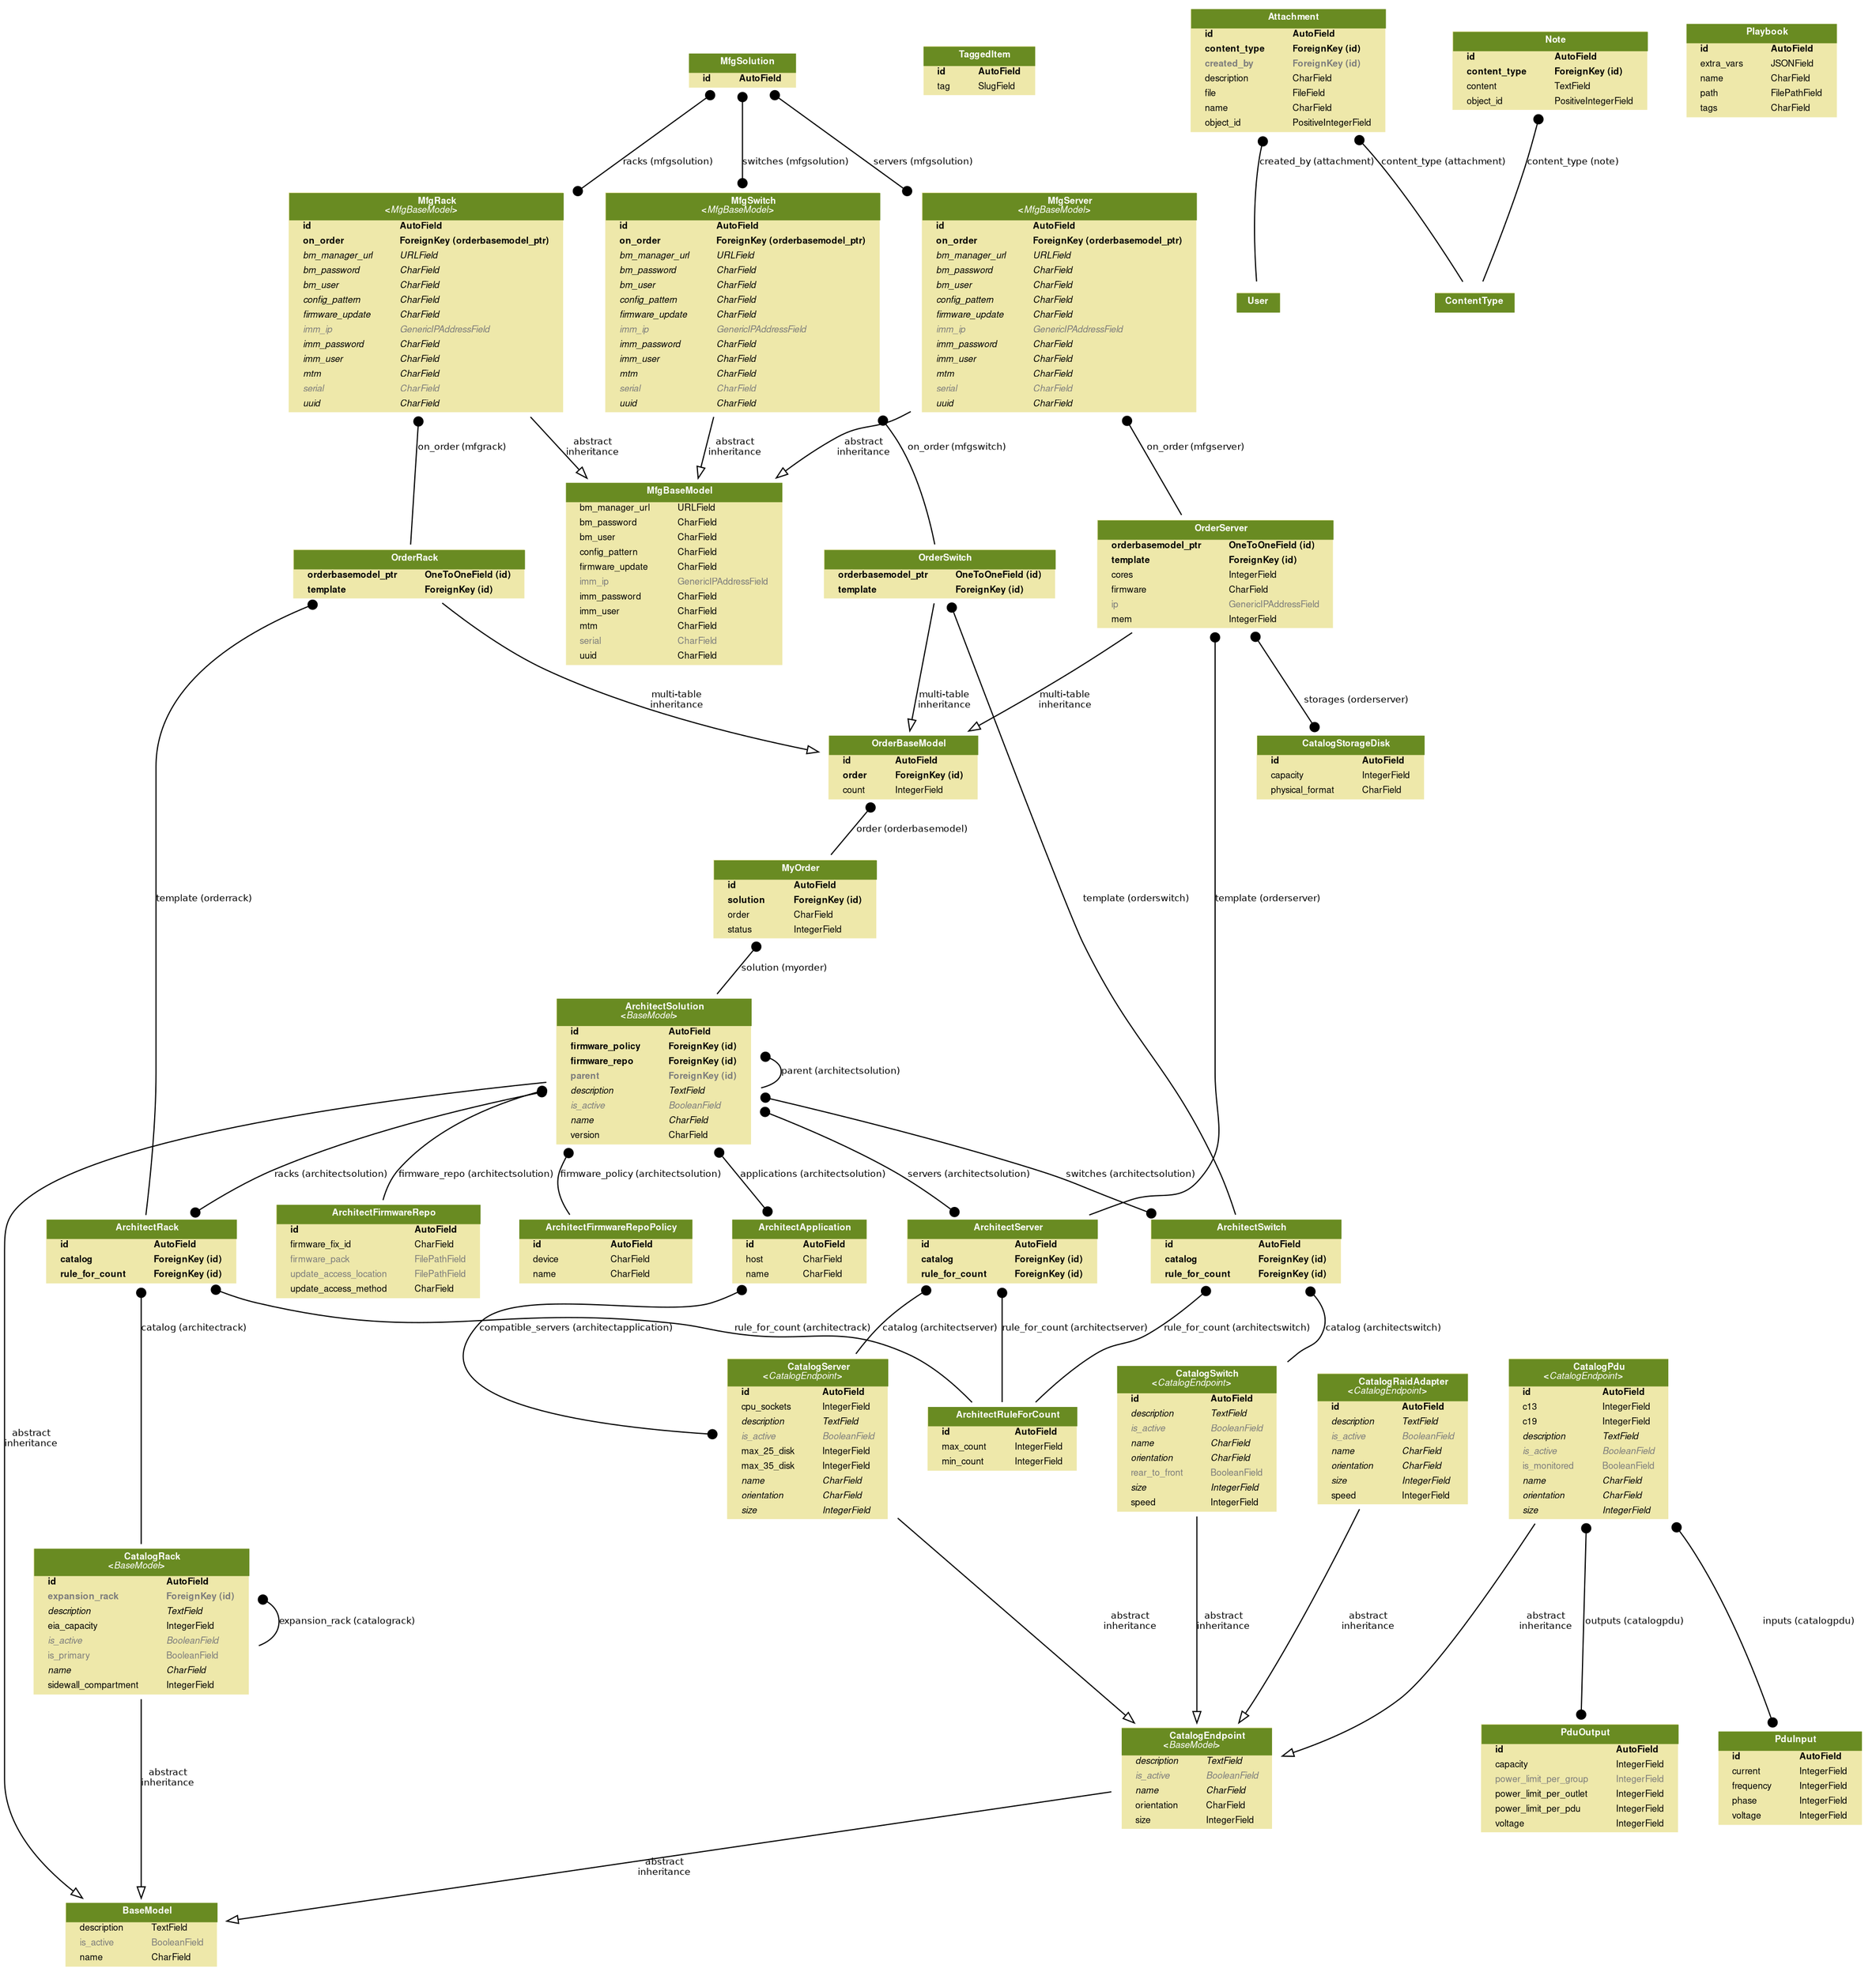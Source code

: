 digraph model_graph {
	graph [bb="0,0,1635.5,1727",
		fontname=Helvetica,
		fontsize=8,
		splines=true
	];
	node [fontname=Helvetica,
		fontsize=8,
		label="\N",
		shape=plaintext
	];
	edge [fontname=Helvetica,
		fontsize=8
	];
	lxca_models_BaseModel	 [height=0.88889,
		label=<
    <TABLE BGCOLOR="palegoldenrod" BORDER="0" CELLBORDER="0" CELLSPACING="0">
    <TR><TD COLSPAN="2" CELLPADDING="4" ALIGN="CENTER" BGCOLOR="olivedrab4">
    <FONT FACE="Helvetica Bold" COLOR="white">
    BaseModel
    </FONT></TD></TR>
  
    <TR><TD ALIGN="LEFT" BORDER="0">
    <FONT FACE="Helvetica ">description</FONT>
    </TD><TD ALIGN="LEFT">
    <FONT FACE="Helvetica ">TextField</FONT>
    </TD></TR>
  
    <TR><TD ALIGN="LEFT" BORDER="0">
    <FONT COLOR="#7B7B7B" FACE="Helvetica ">is_active</FONT>
    </TD><TD ALIGN="LEFT">
    <FONT COLOR="#7B7B7B" FACE="Helvetica ">BooleanField</FONT>
    </TD></TR>
  
    <TR><TD ALIGN="LEFT" BORDER="0">
    <FONT FACE="Helvetica ">name</FONT>
    </TD><TD ALIGN="LEFT">
    <FONT FACE="Helvetica ">CharField</FONT>
    </TD></TR>
  
    </TABLE>
    >,
		pos="120,32",
		width=2.0833];
	lxca_models_CatalogEndpoint	 [height=1.3472,
		label=<
    <TABLE BGCOLOR="palegoldenrod" BORDER="0" CELLBORDER="0" CELLSPACING="0">
    <TR><TD COLSPAN="2" CELLPADDING="4" ALIGN="CENTER" BGCOLOR="olivedrab4">
    <FONT FACE="Helvetica Bold" COLOR="white">
    CatalogEndpoint<BR/>&lt;<FONT FACE="Helvetica Italic">BaseModel</FONT>&gt;
    </FONT></TD></TR>
  
    <TR><TD ALIGN="LEFT" BORDER="0">
    <FONT FACE="Helvetica Italic">description</FONT>
    </TD><TD ALIGN="LEFT">
    <FONT FACE="Helvetica Italic">TextField</FONT>
    </TD></TR>
  
    <TR><TD ALIGN="LEFT" BORDER="0">
    <FONT COLOR="#7B7B7B" FACE="Helvetica Italic">is_active</FONT>
    </TD><TD ALIGN="LEFT">
    <FONT COLOR="#7B7B7B" FACE="Helvetica Italic">BooleanField</FONT>
    </TD></TR>
  
    <TR><TD ALIGN="LEFT" BORDER="0">
    <FONT FACE="Helvetica Italic">name</FONT>
    </TD><TD ALIGN="LEFT">
    <FONT FACE="Helvetica Italic">CharField</FONT>
    </TD></TR>
  
    <TR><TD ALIGN="LEFT" BORDER="0">
    <FONT FACE="Helvetica ">orientation</FONT>
    </TD><TD ALIGN="LEFT">
    <FONT FACE="Helvetica ">CharField</FONT>
    </TD></TR>
  
    <TR><TD ALIGN="LEFT" BORDER="0">
    <FONT FACE="Helvetica ">size</FONT>
    </TD><TD ALIGN="LEFT">
    <FONT FACE="Helvetica ">IntegerField</FONT>
    </TD></TR>
  
    </TABLE>
    >,
		pos="1047,169.5",
		width=2.0833];
	lxca_models_CatalogEndpoint -> lxca_models_BaseModel	 [arrowhead=empty,
		arrowtail=none,
		dir=both,
		label="abstract\ninheritance",
		lp="576,91",
		pos="e,195.13,43.981 971.92,157.53 801.23,132.58 384.93,71.725 205.07,45.435"];
	lxca_models_MfgBaseModel	 [height=2.3333,
		label=<
    <TABLE BGCOLOR="palegoldenrod" BORDER="0" CELLBORDER="0" CELLSPACING="0">
    <TR><TD COLSPAN="2" CELLPADDING="4" ALIGN="CENTER" BGCOLOR="olivedrab4">
    <FONT FACE="Helvetica Bold" COLOR="white">
    MfgBaseModel
    </FONT></TD></TR>
  
    <TR><TD ALIGN="LEFT" BORDER="0">
    <FONT FACE="Helvetica ">bm_manager_url</FONT>
    </TD><TD ALIGN="LEFT">
    <FONT FACE="Helvetica ">URLField</FONT>
    </TD></TR>
  
    <TR><TD ALIGN="LEFT" BORDER="0">
    <FONT FACE="Helvetica ">bm_password</FONT>
    </TD><TD ALIGN="LEFT">
    <FONT FACE="Helvetica ">CharField</FONT>
    </TD></TR>
  
    <TR><TD ALIGN="LEFT" BORDER="0">
    <FONT FACE="Helvetica ">bm_user</FONT>
    </TD><TD ALIGN="LEFT">
    <FONT FACE="Helvetica ">CharField</FONT>
    </TD></TR>
  
    <TR><TD ALIGN="LEFT" BORDER="0">
    <FONT FACE="Helvetica ">config_pattern</FONT>
    </TD><TD ALIGN="LEFT">
    <FONT FACE="Helvetica ">CharField</FONT>
    </TD></TR>
  
    <TR><TD ALIGN="LEFT" BORDER="0">
    <FONT FACE="Helvetica ">firmware_update</FONT>
    </TD><TD ALIGN="LEFT">
    <FONT FACE="Helvetica ">CharField</FONT>
    </TD></TR>
  
    <TR><TD ALIGN="LEFT" BORDER="0">
    <FONT COLOR="#7B7B7B" FACE="Helvetica ">imm_ip</FONT>
    </TD><TD ALIGN="LEFT">
    <FONT COLOR="#7B7B7B" FACE="Helvetica ">GenericIPAddressField</FONT>
    </TD></TR>
  
    <TR><TD ALIGN="LEFT" BORDER="0">
    <FONT FACE="Helvetica ">imm_password</FONT>
    </TD><TD ALIGN="LEFT">
    <FONT FACE="Helvetica ">CharField</FONT>
    </TD></TR>
  
    <TR><TD ALIGN="LEFT" BORDER="0">
    <FONT FACE="Helvetica ">imm_user</FONT>
    </TD><TD ALIGN="LEFT">
    <FONT FACE="Helvetica ">CharField</FONT>
    </TD></TR>
  
    <TR><TD ALIGN="LEFT" BORDER="0">
    <FONT FACE="Helvetica ">mtm</FONT>
    </TD><TD ALIGN="LEFT">
    <FONT FACE="Helvetica ">CharField</FONT>
    </TD></TR>
  
    <TR><TD ALIGN="LEFT" BORDER="0">
    <FONT COLOR="#7B7B7B" FACE="Helvetica ">serial</FONT>
    </TD><TD ALIGN="LEFT">
    <FONT COLOR="#7B7B7B" FACE="Helvetica ">CharField</FONT>
    </TD></TR>
  
    <TR><TD ALIGN="LEFT" BORDER="0">
    <FONT FACE="Helvetica ">uuid</FONT>
    </TD><TD ALIGN="LEFT">
    <FONT FACE="Helvetica ">CharField</FONT>
    </TD></TR>
  
    </TABLE>
    >,
		pos="553,1227",
		width=2.8889];
	lxca_models_TaggedItem	 [height=0.70833,
		label=<
    <TABLE BGCOLOR="palegoldenrod" BORDER="0" CELLBORDER="0" CELLSPACING="0">
    <TR><TD COLSPAN="2" CELLPADDING="4" ALIGN="CENTER" BGCOLOR="olivedrab4">
    <FONT FACE="Helvetica Bold" COLOR="white">
    TaggedItem
    </FONT></TD></TR>
  
    <TR><TD ALIGN="LEFT" BORDER="0">
    <FONT FACE="Helvetica Bold">id</FONT>
    </TD><TD ALIGN="LEFT">
    <FONT FACE="Helvetica Bold">AutoField</FONT>
    </TD></TR>
  
    <TR><TD ALIGN="LEFT" BORDER="0">
    <FONT FACE="Helvetica ">tag</FONT>
    </TD><TD ALIGN="LEFT">
    <FONT FACE="Helvetica ">SlugField</FONT>
    </TD></TR>
  
    </TABLE>
    >,
		pos="819,1669",
		width=1.6111];
	lxca_models_Attachment	 [height=1.6111,
		label=<
    <TABLE BGCOLOR="palegoldenrod" BORDER="0" CELLBORDER="0" CELLSPACING="0">
    <TR><TD COLSPAN="2" CELLPADDING="4" ALIGN="CENTER" BGCOLOR="olivedrab4">
    <FONT FACE="Helvetica Bold" COLOR="white">
    Attachment
    </FONT></TD></TR>
  
    <TR><TD ALIGN="LEFT" BORDER="0">
    <FONT FACE="Helvetica Bold">id</FONT>
    </TD><TD ALIGN="LEFT">
    <FONT FACE="Helvetica Bold">AutoField</FONT>
    </TD></TR>
  
    <TR><TD ALIGN="LEFT" BORDER="0">
    <FONT FACE="Helvetica Bold">content_type</FONT>
    </TD><TD ALIGN="LEFT">
    <FONT FACE="Helvetica Bold">ForeignKey (id)</FONT>
    </TD></TR>
  
    <TR><TD ALIGN="LEFT" BORDER="0">
    <FONT COLOR="#7B7B7B" FACE="Helvetica Bold">created_by</FONT>
    </TD><TD ALIGN="LEFT">
    <FONT COLOR="#7B7B7B" FACE="Helvetica Bold">ForeignKey (id)</FONT>
    </TD></TR>
  
    <TR><TD ALIGN="LEFT" BORDER="0">
    <FONT FACE="Helvetica ">description</FONT>
    </TD><TD ALIGN="LEFT">
    <FONT FACE="Helvetica ">CharField</FONT>
    </TD></TR>
  
    <TR><TD ALIGN="LEFT" BORDER="0">
    <FONT FACE="Helvetica ">file</FONT>
    </TD><TD ALIGN="LEFT">
    <FONT FACE="Helvetica ">FileField</FONT>
    </TD></TR>
  
    <TR><TD ALIGN="LEFT" BORDER="0">
    <FONT FACE="Helvetica ">name</FONT>
    </TD><TD ALIGN="LEFT">
    <FONT FACE="Helvetica ">CharField</FONT>
    </TD></TR>
  
    <TR><TD ALIGN="LEFT" BORDER="0">
    <FONT FACE="Helvetica ">object_id</FONT>
    </TD><TD ALIGN="LEFT">
    <FONT FACE="Helvetica ">PositiveIntegerField</FONT>
    </TD></TR>
  
    </TABLE>
    >,
		pos="1075,1669",
		width=2.5972];
	django_contrib_contenttypes_models_ContentType	 [height=0.5,
		label=<
  <TABLE BGCOLOR="palegoldenrod" BORDER="0" CELLBORDER="0" CELLSPACING="0">
  <TR><TD COLSPAN="2" CELLPADDING="4" ALIGN="CENTER" BGCOLOR="olivedrab4">
  <FONT FACE="Helvetica Bold" COLOR="white">ContentType</FONT>
  </TD></TR>
  </TABLE>
  >,
		pos="1232,1465.5",
		width=1.1944];
	lxca_models_Attachment -> django_contrib_contenttypes_models_ContentType	 [arrowhead=none,
		arrowtail=dot,
		dir=both,
		label="content_type (attachment)",
		lp="1205,1588.5",
		pos="s,1136.5,1610.7 1142,1604.7 1145.5,1600.8 1148.8,1596.9 1152,1593 1181.5,1556.7 1209,1508.9 1222.8,1483.7"];
	django_contrib_auth_models_User	 [height=0.5,
		label=<
  <TABLE BGCOLOR="palegoldenrod" BORDER="0" CELLBORDER="0" CELLSPACING="0">
  <TR><TD COLSPAN="2" CELLPADDING="4" ALIGN="CENTER" BGCOLOR="olivedrab4">
  <FONT FACE="Helvetica Bold" COLOR="white">User</FONT>
  </TD></TR>
  </TABLE>
  >,
		pos="1063,1465.5",
		width=0.75];
	lxca_models_Attachment -> django_contrib_auth_models_User	 [arrowhead=none,
		arrowtail=dot,
		dir=both,
		label="created_by (attachment)",
		lp="1108,1588.5",
		pos="s,1065.8,1610.8 1064.9,1602.6 1064.5,1599.4 1064.2,1596.2 1064,1593 1061,1554 1061.7,1508.1 1062.4,1483.7"];
	lxca_models_Note	 [height=1.0694,
		label=<
    <TABLE BGCOLOR="palegoldenrod" BORDER="0" CELLBORDER="0" CELLSPACING="0">
    <TR><TD COLSPAN="2" CELLPADDING="4" ALIGN="CENTER" BGCOLOR="olivedrab4">
    <FONT FACE="Helvetica Bold" COLOR="white">
    Note
    </FONT></TD></TR>
  
    <TR><TD ALIGN="LEFT" BORDER="0">
    <FONT FACE="Helvetica Bold">id</FONT>
    </TD><TD ALIGN="LEFT">
    <FONT FACE="Helvetica Bold">AutoField</FONT>
    </TD></TR>
  
    <TR><TD ALIGN="LEFT" BORDER="0">
    <FONT FACE="Helvetica Bold">content_type</FONT>
    </TD><TD ALIGN="LEFT">
    <FONT FACE="Helvetica Bold">ForeignKey (id)</FONT>
    </TD></TR>
  
    <TR><TD ALIGN="LEFT" BORDER="0">
    <FONT FACE="Helvetica ">content</FONT>
    </TD><TD ALIGN="LEFT">
    <FONT FACE="Helvetica ">TextField</FONT>
    </TD></TR>
  
    <TR><TD ALIGN="LEFT" BORDER="0">
    <FONT FACE="Helvetica ">object_id</FONT>
    </TD><TD ALIGN="LEFT">
    <FONT FACE="Helvetica ">PositiveIntegerField</FONT>
    </TD></TR>
  
    </TABLE>
    >,
		pos="1291,1669",
		width=2.5972];
	lxca_models_Note -> django_contrib_contenttypes_models_ContentType	 [arrowhead=none,
		arrowtail=dot,
		dir=both,
		label="content_type (note)",
		lp="1306,1588.5",
		pos="s,1281.5,1630.3 1279.5,1622.3 1276.2,1609.8 1272.6,1596.4 1269,1584 1258.6,1548 1245.2,1506.3 1237.7,1483.5"];
	lxca_models_CatalogRack	 [height=1.8889,
		label=<
    <TABLE BGCOLOR="palegoldenrod" BORDER="0" CELLBORDER="0" CELLSPACING="0">
    <TR><TD COLSPAN="2" CELLPADDING="4" ALIGN="CENTER" BGCOLOR="olivedrab4">
    <FONT FACE="Helvetica Bold" COLOR="white">
    CatalogRack<BR/>&lt;<FONT FACE="Helvetica Italic">BaseModel</FONT>&gt;
    </FONT></TD></TR>
  
    <TR><TD ALIGN="LEFT" BORDER="0">
    <FONT FACE="Helvetica Bold">id</FONT>
    </TD><TD ALIGN="LEFT">
    <FONT FACE="Helvetica Bold">AutoField</FONT>
    </TD></TR>
  
    <TR><TD ALIGN="LEFT" BORDER="0">
    <FONT COLOR="#7B7B7B" FACE="Helvetica Bold">expansion_rack</FONT>
    </TD><TD ALIGN="LEFT">
    <FONT COLOR="#7B7B7B" FACE="Helvetica Bold">ForeignKey (id)</FONT>
    </TD></TR>
  
    <TR><TD ALIGN="LEFT" BORDER="0">
    <FONT FACE="Helvetica Italic">description</FONT>
    </TD><TD ALIGN="LEFT">
    <FONT FACE="Helvetica Italic">TextField</FONT>
    </TD></TR>
  
    <TR><TD ALIGN="LEFT" BORDER="0">
    <FONT FACE="Helvetica ">eia_capacity</FONT>
    </TD><TD ALIGN="LEFT">
    <FONT FACE="Helvetica ">IntegerField</FONT>
    </TD></TR>
  
    <TR><TD ALIGN="LEFT" BORDER="0">
    <FONT COLOR="#7B7B7B" FACE="Helvetica Italic">is_active</FONT>
    </TD><TD ALIGN="LEFT">
    <FONT COLOR="#7B7B7B" FACE="Helvetica Italic">BooleanField</FONT>
    </TD></TR>
  
    <TR><TD ALIGN="LEFT" BORDER="0">
    <FONT COLOR="#7B7B7B" FACE="Helvetica ">is_primary</FONT>
    </TD><TD ALIGN="LEFT">
    <FONT COLOR="#7B7B7B" FACE="Helvetica ">BooleanField</FONT>
    </TD></TR>
  
    <TR><TD ALIGN="LEFT" BORDER="0">
    <FONT FACE="Helvetica Italic">name</FONT>
    </TD><TD ALIGN="LEFT">
    <FONT FACE="Helvetica Italic">CharField</FONT>
    </TD></TR>
  
    <TR><TD ALIGN="LEFT" BORDER="0">
    <FONT FACE="Helvetica ">sidewall_compartment</FONT>
    </TD><TD ALIGN="LEFT">
    <FONT FACE="Helvetica ">IntegerField</FONT>
    </TD></TR>
  
    </TABLE>
    >,
		pos="120,307",
		width=2.8611];
	lxca_models_CatalogRack -> lxca_models_BaseModel	 [arrowhead=empty,
		arrowtail=none,
		dir=both,
		label="abstract\ninheritance",
		lp="140,169.5",
		pos="e,120,64.106 120,238.87 120,187.38 120,117.96 120,74.345"];
	lxca_models_CatalogRack -> lxca_models_CatalogRack	 [arrowhead=none,
		arrowtail=dot,
		dir=both,
		label="expansion_rack (catalograck)",
		lp="293.5,307",
		pos="s,223.27,328.13 230.6,324.49 237.11,320.3 241,314.47 241,307 241,297.04 234.08,290 223.27,285.87"];
	lxca_models_PduInput	 [height=1.25,
		label=<
    <TABLE BGCOLOR="palegoldenrod" BORDER="0" CELLBORDER="0" CELLSPACING="0">
    <TR><TD COLSPAN="2" CELLPADDING="4" ALIGN="CENTER" BGCOLOR="olivedrab4">
    <FONT FACE="Helvetica Bold" COLOR="white">
    PduInput
    </FONT></TD></TR>
  
    <TR><TD ALIGN="LEFT" BORDER="0">
    <FONT FACE="Helvetica Bold">id</FONT>
    </TD><TD ALIGN="LEFT">
    <FONT FACE="Helvetica Bold">AutoField</FONT>
    </TD></TR>
  
    <TR><TD ALIGN="LEFT" BORDER="0">
    <FONT FACE="Helvetica ">current</FONT>
    </TD><TD ALIGN="LEFT">
    <FONT FACE="Helvetica ">IntegerField</FONT>
    </TD></TR>
  
    <TR><TD ALIGN="LEFT" BORDER="0">
    <FONT FACE="Helvetica ">frequency</FONT>
    </TD><TD ALIGN="LEFT">
    <FONT FACE="Helvetica ">IntegerField</FONT>
    </TD></TR>
  
    <TR><TD ALIGN="LEFT" BORDER="0">
    <FONT FACE="Helvetica ">phase</FONT>
    </TD><TD ALIGN="LEFT">
    <FONT FACE="Helvetica ">IntegerField</FONT>
    </TD></TR>
  
    <TR><TD ALIGN="LEFT" BORDER="0">
    <FONT FACE="Helvetica ">voltage</FONT>
    </TD><TD ALIGN="LEFT">
    <FONT FACE="Helvetica ">IntegerField</FONT>
    </TD></TR>
  
    </TABLE>
    >,
		pos="1564,169.5",
		width=1.9861];
	lxca_models_PduOutput	 [height=1.4306,
		label=<
    <TABLE BGCOLOR="palegoldenrod" BORDER="0" CELLBORDER="0" CELLSPACING="0">
    <TR><TD COLSPAN="2" CELLPADDING="4" ALIGN="CENTER" BGCOLOR="olivedrab4">
    <FONT FACE="Helvetica Bold" COLOR="white">
    PduOutput
    </FONT></TD></TR>
  
    <TR><TD ALIGN="LEFT" BORDER="0">
    <FONT FACE="Helvetica Bold">id</FONT>
    </TD><TD ALIGN="LEFT">
    <FONT FACE="Helvetica Bold">AutoField</FONT>
    </TD></TR>
  
    <TR><TD ALIGN="LEFT" BORDER="0">
    <FONT FACE="Helvetica ">capacity</FONT>
    </TD><TD ALIGN="LEFT">
    <FONT FACE="Helvetica ">IntegerField</FONT>
    </TD></TR>
  
    <TR><TD ALIGN="LEFT" BORDER="0">
    <FONT COLOR="#7B7B7B" FACE="Helvetica ">power_limit_per_group</FONT>
    </TD><TD ALIGN="LEFT">
    <FONT COLOR="#7B7B7B" FACE="Helvetica ">IntegerField</FONT>
    </TD></TR>
  
    <TR><TD ALIGN="LEFT" BORDER="0">
    <FONT FACE="Helvetica ">power_limit_per_outlet</FONT>
    </TD><TD ALIGN="LEFT">
    <FONT FACE="Helvetica ">IntegerField</FONT>
    </TD></TR>
  
    <TR><TD ALIGN="LEFT" BORDER="0">
    <FONT FACE="Helvetica ">power_limit_per_pdu</FONT>
    </TD><TD ALIGN="LEFT">
    <FONT FACE="Helvetica ">IntegerField</FONT>
    </TD></TR>
  
    <TR><TD ALIGN="LEFT" BORDER="0">
    <FONT FACE="Helvetica ">voltage</FONT>
    </TD><TD ALIGN="LEFT">
    <FONT FACE="Helvetica ">IntegerField</FONT>
    </TD></TR>
  
    </TABLE>
    >,
		pos="1379,169.5",
		width=2.6389];
	lxca_models_CatalogPdu	 [height=2.0694,
		label=<
    <TABLE BGCOLOR="palegoldenrod" BORDER="0" CELLBORDER="0" CELLSPACING="0">
    <TR><TD COLSPAN="2" CELLPADDING="4" ALIGN="CENTER" BGCOLOR="olivedrab4">
    <FONT FACE="Helvetica Bold" COLOR="white">
    CatalogPdu<BR/>&lt;<FONT FACE="Helvetica Italic">CatalogEndpoint</FONT>&gt;
    </FONT></TD></TR>
  
    <TR><TD ALIGN="LEFT" BORDER="0">
    <FONT FACE="Helvetica Bold">id</FONT>
    </TD><TD ALIGN="LEFT">
    <FONT FACE="Helvetica Bold">AutoField</FONT>
    </TD></TR>
  
    <TR><TD ALIGN="LEFT" BORDER="0">
    <FONT FACE="Helvetica ">c13</FONT>
    </TD><TD ALIGN="LEFT">
    <FONT FACE="Helvetica ">IntegerField</FONT>
    </TD></TR>
  
    <TR><TD ALIGN="LEFT" BORDER="0">
    <FONT FACE="Helvetica ">c19</FONT>
    </TD><TD ALIGN="LEFT">
    <FONT FACE="Helvetica ">IntegerField</FONT>
    </TD></TR>
  
    <TR><TD ALIGN="LEFT" BORDER="0">
    <FONT FACE="Helvetica Italic">description</FONT>
    </TD><TD ALIGN="LEFT">
    <FONT FACE="Helvetica Italic">TextField</FONT>
    </TD></TR>
  
    <TR><TD ALIGN="LEFT" BORDER="0">
    <FONT COLOR="#7B7B7B" FACE="Helvetica Italic">is_active</FONT>
    </TD><TD ALIGN="LEFT">
    <FONT COLOR="#7B7B7B" FACE="Helvetica Italic">BooleanField</FONT>
    </TD></TR>
  
    <TR><TD ALIGN="LEFT" BORDER="0">
    <FONT COLOR="#7B7B7B" FACE="Helvetica ">is_monitored</FONT>
    </TD><TD ALIGN="LEFT">
    <FONT COLOR="#7B7B7B" FACE="Helvetica ">BooleanField</FONT>
    </TD></TR>
  
    <TR><TD ALIGN="LEFT" BORDER="0">
    <FONT FACE="Helvetica Italic">name</FONT>
    </TD><TD ALIGN="LEFT">
    <FONT FACE="Helvetica Italic">CharField</FONT>
    </TD></TR>
  
    <TR><TD ALIGN="LEFT" BORDER="0">
    <FONT FACE="Helvetica Italic">orientation</FONT>
    </TD><TD ALIGN="LEFT">
    <FONT FACE="Helvetica Italic">CharField</FONT>
    </TD></TR>
  
    <TR><TD ALIGN="LEFT" BORDER="0">
    <FONT FACE="Helvetica Italic">size</FONT>
    </TD><TD ALIGN="LEFT">
    <FONT FACE="Helvetica Italic">IntegerField</FONT>
    </TD></TR>
  
    </TABLE>
    >,
		pos="1391,467.5",
		width=2.1806];
	lxca_models_CatalogPdu -> lxca_models_CatalogEndpoint	 [arrowhead=empty,
		arrowtail=none,
		dir=both,
		label="abstract\ninheritance",
		lp="1353,307",
		pos="e,1122.4,192.3 1347.7,392.98 1315.7,343.9 1268.2,280.91 1213,239 1189,220.79 1159.5,206.57 1132,195.92"];
	lxca_models_CatalogPdu -> lxca_models_PduInput	 [arrowhead=dot,
		arrowtail=dot,
		dir=both,
		label="inputs (catalogpdu)",
		lp="1570.5,307",
		pos="s,1453.7,392.96 e,1546.4,214.79 1458.5,386.24 1461.1,382.49 1463.6,378.74 1466,375 1497.4,325.65 1525.4,264.7 1543.3,222.24"];
	lxca_models_CatalogPdu -> lxca_models_PduOutput	 [arrowhead=dot,
		arrowtail=dot,
		dir=both,
		label="outputs (catalogpdu)",
		lp="1425,307",
		pos="s,1388,392.95 e,1381.1,221.36 1387.7,384.68 1385.7,335.45 1383.2,273.92 1381.4,229.46"];
	lxca_models_CatalogSwitch	 [height=1.8889,
		label=<
    <TABLE BGCOLOR="palegoldenrod" BORDER="0" CELLBORDER="0" CELLSPACING="0">
    <TR><TD COLSPAN="2" CELLPADDING="4" ALIGN="CENTER" BGCOLOR="olivedrab4">
    <FONT FACE="Helvetica Bold" COLOR="white">
    CatalogSwitch<BR/>&lt;<FONT FACE="Helvetica Italic">CatalogEndpoint</FONT>&gt;
    </FONT></TD></TR>
  
    <TR><TD ALIGN="LEFT" BORDER="0">
    <FONT FACE="Helvetica Bold">id</FONT>
    </TD><TD ALIGN="LEFT">
    <FONT FACE="Helvetica Bold">AutoField</FONT>
    </TD></TR>
  
    <TR><TD ALIGN="LEFT" BORDER="0">
    <FONT FACE="Helvetica Italic">description</FONT>
    </TD><TD ALIGN="LEFT">
    <FONT FACE="Helvetica Italic">TextField</FONT>
    </TD></TR>
  
    <TR><TD ALIGN="LEFT" BORDER="0">
    <FONT COLOR="#7B7B7B" FACE="Helvetica Italic">is_active</FONT>
    </TD><TD ALIGN="LEFT">
    <FONT COLOR="#7B7B7B" FACE="Helvetica Italic">BooleanField</FONT>
    </TD></TR>
  
    <TR><TD ALIGN="LEFT" BORDER="0">
    <FONT FACE="Helvetica Italic">name</FONT>
    </TD><TD ALIGN="LEFT">
    <FONT FACE="Helvetica Italic">CharField</FONT>
    </TD></TR>
  
    <TR><TD ALIGN="LEFT" BORDER="0">
    <FONT FACE="Helvetica Italic">orientation</FONT>
    </TD><TD ALIGN="LEFT">
    <FONT FACE="Helvetica Italic">CharField</FONT>
    </TD></TR>
  
    <TR><TD ALIGN="LEFT" BORDER="0">
    <FONT COLOR="#7B7B7B" FACE="Helvetica ">rear_to_front</FONT>
    </TD><TD ALIGN="LEFT">
    <FONT COLOR="#7B7B7B" FACE="Helvetica ">BooleanField</FONT>
    </TD></TR>
  
    <TR><TD ALIGN="LEFT" BORDER="0">
    <FONT FACE="Helvetica Italic">size</FONT>
    </TD><TD ALIGN="LEFT">
    <FONT FACE="Helvetica Italic">IntegerField</FONT>
    </TD></TR>
  
    <TR><TD ALIGN="LEFT" BORDER="0">
    <FONT FACE="Helvetica ">speed</FONT>
    </TD><TD ALIGN="LEFT">
    <FONT FACE="Helvetica ">IntegerField</FONT>
    </TD></TR>
  
    </TABLE>
    >,
		pos="1047,467.5",
		width=2.2083];
	lxca_models_CatalogSwitch -> lxca_models_CatalogEndpoint	 [arrowhead=empty,
		arrowtail=none,
		dir=both,
		label="abstract\ninheritance",
		lp="1067,307",
		pos="e,1047,218.05 1047,399.33 1047,347.74 1047,277.24 1047,228.18"];
	lxca_models_CatalogServer	 [height=2.0694,
		label=<
    <TABLE BGCOLOR="palegoldenrod" BORDER="0" CELLBORDER="0" CELLSPACING="0">
    <TR><TD COLSPAN="2" CELLPADDING="4" ALIGN="CENTER" BGCOLOR="olivedrab4">
    <FONT FACE="Helvetica Bold" COLOR="white">
    CatalogServer<BR/>&lt;<FONT FACE="Helvetica Italic">CatalogEndpoint</FONT>&gt;
    </FONT></TD></TR>
  
    <TR><TD ALIGN="LEFT" BORDER="0">
    <FONT FACE="Helvetica Bold">id</FONT>
    </TD><TD ALIGN="LEFT">
    <FONT FACE="Helvetica Bold">AutoField</FONT>
    </TD></TR>
  
    <TR><TD ALIGN="LEFT" BORDER="0">
    <FONT FACE="Helvetica ">cpu_sockets</FONT>
    </TD><TD ALIGN="LEFT">
    <FONT FACE="Helvetica ">IntegerField</FONT>
    </TD></TR>
  
    <TR><TD ALIGN="LEFT" BORDER="0">
    <FONT FACE="Helvetica Italic">description</FONT>
    </TD><TD ALIGN="LEFT">
    <FONT FACE="Helvetica Italic">TextField</FONT>
    </TD></TR>
  
    <TR><TD ALIGN="LEFT" BORDER="0">
    <FONT COLOR="#7B7B7B" FACE="Helvetica Italic">is_active</FONT>
    </TD><TD ALIGN="LEFT">
    <FONT COLOR="#7B7B7B" FACE="Helvetica Italic">BooleanField</FONT>
    </TD></TR>
  
    <TR><TD ALIGN="LEFT" BORDER="0">
    <FONT FACE="Helvetica ">max_25_disk</FONT>
    </TD><TD ALIGN="LEFT">
    <FONT FACE="Helvetica ">IntegerField</FONT>
    </TD></TR>
  
    <TR><TD ALIGN="LEFT" BORDER="0">
    <FONT FACE="Helvetica ">max_35_disk</FONT>
    </TD><TD ALIGN="LEFT">
    <FONT FACE="Helvetica ">IntegerField</FONT>
    </TD></TR>
  
    <TR><TD ALIGN="LEFT" BORDER="0">
    <FONT FACE="Helvetica Italic">name</FONT>
    </TD><TD ALIGN="LEFT">
    <FONT FACE="Helvetica Italic">CharField</FONT>
    </TD></TR>
  
    <TR><TD ALIGN="LEFT" BORDER="0">
    <FONT FACE="Helvetica Italic">orientation</FONT>
    </TD><TD ALIGN="LEFT">
    <FONT FACE="Helvetica Italic">CharField</FONT>
    </TD></TR>
  
    <TR><TD ALIGN="LEFT" BORDER="0">
    <FONT FACE="Helvetica Italic">size</FONT>
    </TD><TD ALIGN="LEFT">
    <FONT FACE="Helvetica Italic">IntegerField</FONT>
    </TD></TR>
  
    </TABLE>
    >,
		pos="705,467.5",
		width=2.1944];
	lxca_models_CatalogServer -> lxca_models_CatalogEndpoint	 [arrowhead=empty,
		arrowtail=none,
		dir=both,
		label="abstract\ninheritance",
		lp="985,307",
		pos="e,992.1,218.02 784.32,397.85 845.19,345.16 928.07,273.43 984.34,224.73"];
	lxca_models_CatalogStorageDisk	 [height=0.88889,
		label=<
    <TABLE BGCOLOR="palegoldenrod" BORDER="0" CELLBORDER="0" CELLSPACING="0">
    <TR><TD COLSPAN="2" CELLPADDING="4" ALIGN="CENTER" BGCOLOR="olivedrab4">
    <FONT FACE="Helvetica Bold" COLOR="white">
    CatalogStorageDisk
    </FONT></TD></TR>
  
    <TR><TD ALIGN="LEFT" BORDER="0">
    <FONT FACE="Helvetica Bold">id</FONT>
    </TD><TD ALIGN="LEFT">
    <FONT FACE="Helvetica Bold">AutoField</FONT>
    </TD></TR>
  
    <TR><TD ALIGN="LEFT" BORDER="0">
    <FONT FACE="Helvetica ">capacity</FONT>
    </TD><TD ALIGN="LEFT">
    <FONT FACE="Helvetica ">IntegerField</FONT>
    </TD></TR>
  
    <TR><TD ALIGN="LEFT" BORDER="0">
    <FONT FACE="Helvetica ">physical_format</FONT>
    </TD><TD ALIGN="LEFT">
    <FONT FACE="Helvetica ">CharField</FONT>
    </TD></TR>
  
    </TABLE>
    >,
		pos="1138,1057",
		width=2.2639];
	lxca_models_CatalogRaidAdapter	 [height=1.7083,
		label=<
    <TABLE BGCOLOR="palegoldenrod" BORDER="0" CELLBORDER="0" CELLSPACING="0">
    <TR><TD COLSPAN="2" CELLPADDING="4" ALIGN="CENTER" BGCOLOR="olivedrab4">
    <FONT FACE="Helvetica Bold" COLOR="white">
    CatalogRaidAdapter<BR/>&lt;<FONT FACE="Helvetica Italic">CatalogEndpoint</FONT>&gt;
    </FONT></TD></TR>
  
    <TR><TD ALIGN="LEFT" BORDER="0">
    <FONT FACE="Helvetica Bold">id</FONT>
    </TD><TD ALIGN="LEFT">
    <FONT FACE="Helvetica Bold">AutoField</FONT>
    </TD></TR>
  
    <TR><TD ALIGN="LEFT" BORDER="0">
    <FONT FACE="Helvetica Italic">description</FONT>
    </TD><TD ALIGN="LEFT">
    <FONT FACE="Helvetica Italic">TextField</FONT>
    </TD></TR>
  
    <TR><TD ALIGN="LEFT" BORDER="0">
    <FONT COLOR="#7B7B7B" FACE="Helvetica Italic">is_active</FONT>
    </TD><TD ALIGN="LEFT">
    <FONT COLOR="#7B7B7B" FACE="Helvetica Italic">BooleanField</FONT>
    </TD></TR>
  
    <TR><TD ALIGN="LEFT" BORDER="0">
    <FONT FACE="Helvetica Italic">name</FONT>
    </TD><TD ALIGN="LEFT">
    <FONT FACE="Helvetica Italic">CharField</FONT>
    </TD></TR>
  
    <TR><TD ALIGN="LEFT" BORDER="0">
    <FONT FACE="Helvetica Italic">orientation</FONT>
    </TD><TD ALIGN="LEFT">
    <FONT FACE="Helvetica Italic">CharField</FONT>
    </TD></TR>
  
    <TR><TD ALIGN="LEFT" BORDER="0">
    <FONT FACE="Helvetica Italic">size</FONT>
    </TD><TD ALIGN="LEFT">
    <FONT FACE="Helvetica Italic">IntegerField</FONT>
    </TD></TR>
  
    <TR><TD ALIGN="LEFT" BORDER="0">
    <FONT FACE="Helvetica ">speed</FONT>
    </TD><TD ALIGN="LEFT">
    <FONT FACE="Helvetica ">IntegerField</FONT>
    </TD></TR>
  
    </TABLE>
    >,
		pos="1219,467.5",
		width=2.0833];
	lxca_models_CatalogRaidAdapter -> lxca_models_CatalogEndpoint	 [arrowhead=empty,
		arrowtail=none,
		dir=both,
		label="abstract\ninheritance",
		lp="1189,307",
		pos="e,1078.1,218.18 1186,405.59 1160.7,359.46 1124.5,294.72 1091,239 1088.6,234.97 1086,230.84 1083.5,226.69"];
	lxca_models_ArchitectSolution	 [height=1.8889,
		label=<
    <TABLE BGCOLOR="palegoldenrod" BORDER="0" CELLBORDER="0" CELLSPACING="0">
    <TR><TD COLSPAN="2" CELLPADDING="4" ALIGN="CENTER" BGCOLOR="olivedrab4">
    <FONT FACE="Helvetica Bold" COLOR="white">
    ArchitectSolution<BR/>&lt;<FONT FACE="Helvetica Italic">BaseModel</FONT>&gt;
    </FONT></TD></TR>
  
    <TR><TD ALIGN="LEFT" BORDER="0">
    <FONT FACE="Helvetica Bold">id</FONT>
    </TD><TD ALIGN="LEFT">
    <FONT FACE="Helvetica Bold">AutoField</FONT>
    </TD></TR>
  
    <TR><TD ALIGN="LEFT" BORDER="0">
    <FONT FACE="Helvetica Bold">firmware_policy</FONT>
    </TD><TD ALIGN="LEFT">
    <FONT FACE="Helvetica Bold">ForeignKey (id)</FONT>
    </TD></TR>
  
    <TR><TD ALIGN="LEFT" BORDER="0">
    <FONT FACE="Helvetica Bold">firmware_repo</FONT>
    </TD><TD ALIGN="LEFT">
    <FONT FACE="Helvetica Bold">ForeignKey (id)</FONT>
    </TD></TR>
  
    <TR><TD ALIGN="LEFT" BORDER="0">
    <FONT COLOR="#7B7B7B" FACE="Helvetica Bold">parent</FONT>
    </TD><TD ALIGN="LEFT">
    <FONT COLOR="#7B7B7B" FACE="Helvetica Bold">ForeignKey (id)</FONT>
    </TD></TR>
  
    <TR><TD ALIGN="LEFT" BORDER="0">
    <FONT FACE="Helvetica Italic">description</FONT>
    </TD><TD ALIGN="LEFT">
    <FONT FACE="Helvetica Italic">TextField</FONT>
    </TD></TR>
  
    <TR><TD ALIGN="LEFT" BORDER="0">
    <FONT COLOR="#7B7B7B" FACE="Helvetica Italic">is_active</FONT>
    </TD><TD ALIGN="LEFT">
    <FONT COLOR="#7B7B7B" FACE="Helvetica Italic">BooleanField</FONT>
    </TD></TR>
  
    <TR><TD ALIGN="LEFT" BORDER="0">
    <FONT FACE="Helvetica Italic">name</FONT>
    </TD><TD ALIGN="LEFT">
    <FONT FACE="Helvetica Italic">CharField</FONT>
    </TD></TR>
  
    <TR><TD ALIGN="LEFT" BORDER="0">
    <FONT FACE="Helvetica ">version</FONT>
    </TD><TD ALIGN="LEFT">
    <FONT FACE="Helvetica ">CharField</FONT>
    </TD></TR>
  
    </TABLE>
    >,
		pos="533,790",
		width=2.6111];
	lxca_models_ArchitectSolution -> lxca_models_BaseModel	 [arrowhead=empty,
		arrowtail=none,
		dir=both,
		label="abstract\ninheritance",
		lp="20,467.5",
		pos="e,68.413,64.153 438.82,779.05 308.15,763.52 80.811,729.72 18,677 1.8169,663.42 0,654.13 0,633 0,633 0,633 0,168.5 0,128.12 30.242,\
94.13 60.363,70.296"];
	lxca_models_ArchitectSolution -> lxca_models_ArchitectSolution	 [arrowhead=none,
		arrowtail=dot,
		dir=both,
		label="parent (architectsolution)",
		lp="689.5,790",
		pos="s,627.37,804.3 635.04,801.72 641.26,798.94 645,795.03 645,790 645,783.14 638.07,778.38 627.37,775.7"];
	lxca_models_ArchitectApplication	 [height=0.88889,
		label=<
    <TABLE BGCOLOR="palegoldenrod" BORDER="0" CELLBORDER="0" CELLSPACING="0">
    <TR><TD COLSPAN="2" CELLPADDING="4" ALIGN="CENTER" BGCOLOR="olivedrab4">
    <FONT FACE="Helvetica Bold" COLOR="white">
    ArchitectApplication
    </FONT></TD></TR>
  
    <TR><TD ALIGN="LEFT" BORDER="0">
    <FONT FACE="Helvetica Bold">id</FONT>
    </TD><TD ALIGN="LEFT">
    <FONT FACE="Helvetica Bold">AutoField</FONT>
    </TD></TR>
  
    <TR><TD ALIGN="LEFT" BORDER="0">
    <FONT FACE="Helvetica ">host</FONT>
    </TD><TD ALIGN="LEFT">
    <FONT FACE="Helvetica ">CharField</FONT>
    </TD></TR>
  
    <TR><TD ALIGN="LEFT" BORDER="0">
    <FONT FACE="Helvetica ">name</FONT>
    </TD><TD ALIGN="LEFT">
    <FONT FACE="Helvetica ">CharField</FONT>
    </TD></TR>
  
    </TABLE>
    >,
		pos="698,632",
		width=1.8611];
	lxca_models_ArchitectSolution -> lxca_models_ArchitectApplication	 [arrowhead=dot,
		arrowtail=dot,
		dir=both,
		label="applications (architectsolution)",
		lp="711.5,699.5",
		pos="s,627.12,725.25 e,680.3,664.1 633.47,719.76 639.25,714.64 644.81,709.37 650,704 659.51,694.17 668.37,682.24 675.84,670.99"];
	lxca_models_ArchitectFirmwareRepo	 [height=1.25,
		label=<
    <TABLE BGCOLOR="palegoldenrod" BORDER="0" CELLBORDER="0" CELLSPACING="0">
    <TR><TD COLSPAN="2" CELLPADDING="4" ALIGN="CENTER" BGCOLOR="olivedrab4">
    <FONT FACE="Helvetica Bold" COLOR="white">
    ArchitectFirmwareRepo
    </FONT></TD></TR>
  
    <TR><TD ALIGN="LEFT" BORDER="0">
    <FONT FACE="Helvetica Bold">id</FONT>
    </TD><TD ALIGN="LEFT">
    <FONT FACE="Helvetica Bold">AutoField</FONT>
    </TD></TR>
  
    <TR><TD ALIGN="LEFT" BORDER="0">
    <FONT FACE="Helvetica ">firmware_fix_id</FONT>
    </TD><TD ALIGN="LEFT">
    <FONT FACE="Helvetica ">CharField</FONT>
    </TD></TR>
  
    <TR><TD ALIGN="LEFT" BORDER="0">
    <FONT COLOR="#7B7B7B" FACE="Helvetica ">firmware_pack</FONT>
    </TD><TD ALIGN="LEFT">
    <FONT COLOR="#7B7B7B" FACE="Helvetica ">FilePathField</FONT>
    </TD></TR>
  
    <TR><TD ALIGN="LEFT" BORDER="0">
    <FONT COLOR="#7B7B7B" FACE="Helvetica ">update_access_location</FONT>
    </TD><TD ALIGN="LEFT">
    <FONT COLOR="#7B7B7B" FACE="Helvetica ">FilePathField</FONT>
    </TD></TR>
  
    <TR><TD ALIGN="LEFT" BORDER="0">
    <FONT FACE="Helvetica ">update_access_method</FONT>
    </TD><TD ALIGN="LEFT">
    <FONT FACE="Helvetica ">CharField</FONT>
    </TD></TR>
  
    </TABLE>
    >,
		pos="328,632",
		width=2.7222];
	lxca_models_ArchitectSolution -> lxca_models_ArchitectFirmwareRepo	 [arrowhead=none,
		arrowtail=dot,
		dir=both,
		label="firmware_repo (architectsolution)",
		lp="466,699.5",
		pos="s,438.74,727.52 432.13,722.8 423.52,716.59 415.04,710.28 407,704 396.39,695.72 385.41,686.38 375.12,677.27"];
	lxca_models_ArchitectFirmwareRepoPolicy	 [height=0.88889,
		label=<
    <TABLE BGCOLOR="palegoldenrod" BORDER="0" CELLBORDER="0" CELLSPACING="0">
    <TR><TD COLSPAN="2" CELLPADDING="4" ALIGN="CENTER" BGCOLOR="olivedrab4">
    <FONT FACE="Helvetica Bold" COLOR="white">
    ArchitectFirmwareRepoPolicy
    </FONT></TD></TR>
  
    <TR><TD ALIGN="LEFT" BORDER="0">
    <FONT FACE="Helvetica Bold">id</FONT>
    </TD><TD ALIGN="LEFT">
    <FONT FACE="Helvetica Bold">AutoField</FONT>
    </TD></TR>
  
    <TR><TD ALIGN="LEFT" BORDER="0">
    <FONT FACE="Helvetica ">device</FONT>
    </TD><TD ALIGN="LEFT">
    <FONT FACE="Helvetica ">CharField</FONT>
    </TD></TR>
  
    <TR><TD ALIGN="LEFT" BORDER="0">
    <FONT FACE="Helvetica ">name</FONT>
    </TD><TD ALIGN="LEFT">
    <FONT FACE="Helvetica ">CharField</FONT>
    </TD></TR>
  
    </TABLE>
    >,
		pos="528,632",
		width=2.3472];
	lxca_models_ArchitectSolution -> lxca_models_ArchitectFirmwareRepoPolicy	 [arrowhead=none,
		arrowtail=dot,
		dir=both,
		label="firmware_policy (architectsolution)",
		lp="589.5,699.5",
		pos="s,529.63,721.73 529.32,713.61 529.2,710.36 529.1,707.15 529,704 528.6,690.94 528.36,676.52 528.22,664.11"];
	lxca_models_ArchitectRack	 [height=0.88889,
		label=<
    <TABLE BGCOLOR="palegoldenrod" BORDER="0" CELLBORDER="0" CELLSPACING="0">
    <TR><TD COLSPAN="2" CELLPADDING="4" ALIGN="CENTER" BGCOLOR="olivedrab4">
    <FONT FACE="Helvetica Bold" COLOR="white">
    ArchitectRack
    </FONT></TD></TR>
  
    <TR><TD ALIGN="LEFT" BORDER="0">
    <FONT FACE="Helvetica Bold">id</FONT>
    </TD><TD ALIGN="LEFT">
    <FONT FACE="Helvetica Bold">AutoField</FONT>
    </TD></TR>
  
    <TR><TD ALIGN="LEFT" BORDER="0">
    <FONT FACE="Helvetica Bold">catalog</FONT>
    </TD><TD ALIGN="LEFT">
    <FONT FACE="Helvetica Bold">ForeignKey (id)</FONT>
    </TD></TR>
  
    <TR><TD ALIGN="LEFT" BORDER="0">
    <FONT FACE="Helvetica Bold">rule_for_count</FONT>
    </TD><TD ALIGN="LEFT">
    <FONT FACE="Helvetica Bold">ForeignKey (id)</FONT>
    </TD></TR>
  
    </TABLE>
    >,
		pos="120,632",
		width=2.5694];
	lxca_models_ArchitectSolution -> lxca_models_ArchitectRack	 [arrowhead=dot,
		arrowtail=dot,
		dir=both,
		label="racks (architectsolution)",
		lp="331.5,699.5",
		pos="s,438.87,757.03 e,189.56,664.02 431.11,754.34 369.84,733.02 290.51,704.58 221,677 213.17,673.89 205.05,670.56 196.97,667.16"];
	lxca_models_ArchitectSwitch	 [height=0.88889,
		label=<
    <TABLE BGCOLOR="palegoldenrod" BORDER="0" CELLBORDER="0" CELLSPACING="0">
    <TR><TD COLSPAN="2" CELLPADDING="4" ALIGN="CENTER" BGCOLOR="olivedrab4">
    <FONT FACE="Helvetica Bold" COLOR="white">
    ArchitectSwitch
    </FONT></TD></TR>
  
    <TR><TD ALIGN="LEFT" BORDER="0">
    <FONT FACE="Helvetica Bold">id</FONT>
    </TD><TD ALIGN="LEFT">
    <FONT FACE="Helvetica Bold">AutoField</FONT>
    </TD></TR>
  
    <TR><TD ALIGN="LEFT" BORDER="0">
    <FONT FACE="Helvetica Bold">catalog</FONT>
    </TD><TD ALIGN="LEFT">
    <FONT FACE="Helvetica Bold">ForeignKey (id)</FONT>
    </TD></TR>
  
    <TR><TD ALIGN="LEFT" BORDER="0">
    <FONT FACE="Helvetica Bold">rule_for_count</FONT>
    </TD><TD ALIGN="LEFT">
    <FONT FACE="Helvetica Bold">ForeignKey (id)</FONT>
    </TD></TR>
  
    </TABLE>
    >,
		pos="1079,632",
		width=2.5694];
	lxca_models_ArchitectSolution -> lxca_models_ArchitectSwitch	 [arrowhead=dot,
		arrowtail=dot,
		dir=both,
		label="switches (architectsolution)",
		lp="966,699.5",
		pos="s,627.2,770.6 e,1010.4,664.08 635.04,768.95 726.09,749.73 862.33,717.65 977,677 985.44,674.01 994.16,670.66 1002.8,667.17"];
	lxca_models_ArchitectServer	 [height=0.88889,
		label=<
    <TABLE BGCOLOR="palegoldenrod" BORDER="0" CELLBORDER="0" CELLSPACING="0">
    <TR><TD COLSPAN="2" CELLPADDING="4" ALIGN="CENTER" BGCOLOR="olivedrab4">
    <FONT FACE="Helvetica Bold" COLOR="white">
    ArchitectServer
    </FONT></TD></TR>
  
    <TR><TD ALIGN="LEFT" BORDER="0">
    <FONT FACE="Helvetica Bold">id</FONT>
    </TD><TD ALIGN="LEFT">
    <FONT FACE="Helvetica Bold">AutoField</FONT>
    </TD></TR>
  
    <TR><TD ALIGN="LEFT" BORDER="0">
    <FONT FACE="Helvetica Bold">catalog</FONT>
    </TD><TD ALIGN="LEFT">
    <FONT FACE="Helvetica Bold">ForeignKey (id)</FONT>
    </TD></TR>
  
    <TR><TD ALIGN="LEFT" BORDER="0">
    <FONT FACE="Helvetica Bold">rule_for_count</FONT>
    </TD><TD ALIGN="LEFT">
    <FONT FACE="Helvetica Bold">ForeignKey (id)</FONT>
    </TD></TR>
  
    </TABLE>
    >,
		pos="876,632",
		width=2.5694];
	lxca_models_ArchitectSolution -> lxca_models_ArchitectServer	 [arrowhead=dot,
		arrowtail=dot,
		dir=both,
		label="servers (architectsolution)",
		lp="831,699.5",
		pos="s,627.05,760.9 e,834.21,664.12 634.89,758.27 677.33,743.96 726.51,725.36 769,704 788.87,694.01 809.5,681.03 827.29,668.9"];
	lxca_models_ArchitectApplication -> lxca_models_CatalogServer	 [arrowhead=dot,
		arrowtail=dot,
		dir=both,
		label="compatible_servers (architectapplication)",
		lp="542.5,564.5",
		pos="s,650.5,599.97 e,625.92,475.86 643.29,596.28 636,592.69 628.46,589.46 621,587 588.91,576.41 492.44,594.27 470,569 421.55,514.43 \
532.32,488.5 617.74,476.93"];
	lxca_models_ArchitectRack -> lxca_models_CatalogRack	 [arrowhead=none,
		arrowtail=dot,
		dir=both,
		label="catalog (architectrack)",
		lp="159.5,564.5",
		pos="s,120,599.74 120,591.48 120,537.64 120,440.47 120,375.1"];
	lxca_models_ArchitectRuleForCount	 [height=0.88889,
		label=<
    <TABLE BGCOLOR="palegoldenrod" BORDER="0" CELLBORDER="0" CELLSPACING="0">
    <TR><TD COLSPAN="2" CELLPADDING="4" ALIGN="CENTER" BGCOLOR="olivedrab4">
    <FONT FACE="Helvetica Bold" COLOR="white">
    ArchitectRuleForCount
    </FONT></TD></TR>
  
    <TR><TD ALIGN="LEFT" BORDER="0">
    <FONT FACE="Helvetica Bold">id</FONT>
    </TD><TD ALIGN="LEFT">
    <FONT FACE="Helvetica Bold">AutoField</FONT>
    </TD></TR>
  
    <TR><TD ALIGN="LEFT" BORDER="0">
    <FONT FACE="Helvetica ">max_count</FONT>
    </TD><TD ALIGN="LEFT">
    <FONT FACE="Helvetica ">IntegerField</FONT>
    </TD></TR>
  
    <TR><TD ALIGN="LEFT" BORDER="0">
    <FONT FACE="Helvetica ">min_count</FONT>
    </TD><TD ALIGN="LEFT">
    <FONT FACE="Helvetica ">IntegerField</FONT>
    </TD></TR>
  
    </TABLE>
    >,
		pos="876,467.5",
		width=2.0417];
	lxca_models_ArchitectRack -> lxca_models_ArchitectRuleForCount	 [arrowhead=none,
		arrowtail=dot,
		dir=both,
		label="rule_for_count (architectrack)",
		lp="721,564.5",
		pos="s,181.55,599.98 189.11,596.99 199.59,592.98 210.43,589.46 221,587 306.37,567.17 527.85,578.35 615,569 638.76,566.45 644.4,563.7 \
668,560 723.45,551.3 742.07,565.6 793,542 814.31,532.13 834.16,514.97 849.1,499.72"];
	lxca_models_ArchitectSwitch -> lxca_models_CatalogSwitch	 [arrowhead=none,
		arrowtail=dot,
		dir=both,
		label="catalog (architectswitch)",
		lp="1170,564.5",
		pos="s,1114.8,599.74 1119.4,593.17 1125.9,582.88 1129.2,571.42 1125,560 1121.9,551.58 1117.6,543.4 1112.7,535.63"];
	lxca_models_ArchitectSwitch -> lxca_models_ArchitectRuleForCount	 [arrowhead=none,
		arrowtail=dot,
		dir=both,
		label="rule_for_count (architectswitch)",
		lp="1059,564.5",
		pos="s,1042.8,599.92 1036.3,594.67 1022,583.08 1005.6,570.54 990,560 976.47,550.88 971.27,551.5 958,542 940.28,529.31 922.08,513.35 907.35,\
499.54"];
	lxca_models_ArchitectServer -> lxca_models_CatalogServer	 [arrowhead=none,
		arrowtail=dot,
		dir=both,
		label="catalog (architectserver)",
		lp="828.5,564.5",
		pos="s,824.37,599.77 817.73,595.15 806.39,587.13 794.95,578.24 785,569 776.17,560.81 767.51,551.6 759.34,542.17"];
	lxca_models_ArchitectServer -> lxca_models_ArchitectRuleForCount	 [arrowhead=none,
		arrowtail=dot,
		dir=both,
		label="rule_for_count (architectserver)",
		lp="932.5,564.5",
		pos="s,876,599.67 876,591.6 876,563.38 876,525.9 876,499.74"];
	lxca_models_MyOrder	 [height=1.0694,
		label=<
    <TABLE BGCOLOR="palegoldenrod" BORDER="0" CELLBORDER="0" CELLSPACING="0">
    <TR><TD COLSPAN="2" CELLPADDING="4" ALIGN="CENTER" BGCOLOR="olivedrab4">
    <FONT FACE="Helvetica Bold" COLOR="white">
    MyOrder
    </FONT></TD></TR>
  
    <TR><TD ALIGN="LEFT" BORDER="0">
    <FONT FACE="Helvetica Bold">id</FONT>
    </TD><TD ALIGN="LEFT">
    <FONT FACE="Helvetica Bold">AutoField</FONT>
    </TD></TR>
  
    <TR><TD ALIGN="LEFT" BORDER="0">
    <FONT FACE="Helvetica Bold">solution</FONT>
    </TD><TD ALIGN="LEFT">
    <FONT FACE="Helvetica Bold">ForeignKey (id)</FONT>
    </TD></TR>
  
    <TR><TD ALIGN="LEFT" BORDER="0">
    <FONT FACE="Helvetica ">order</FONT>
    </TD><TD ALIGN="LEFT">
    <FONT FACE="Helvetica ">CharField</FONT>
    </TD></TR>
  
    <TR><TD ALIGN="LEFT" BORDER="0">
    <FONT FACE="Helvetica ">status</FONT>
    </TD><TD ALIGN="LEFT">
    <FONT FACE="Helvetica ">IntegerField</FONT>
    </TD></TR>
  
    </TABLE>
    >,
		pos="548,941.5",
		width=2.2222];
	lxca_models_MyOrder -> lxca_models_ArchitectSolution	 [arrowhead=none,
		arrowtail=dot,
		dir=both,
		label="solution (myorder)",
		lp="576,880.5",
		pos="s,544.21,902.77 543.39,894.59 542.24,883.05 540.97,870.44 539.73,858.1"];
	lxca_models_OrderBaseModel	 [height=0.88889,
		label=<
    <TABLE BGCOLOR="palegoldenrod" BORDER="0" CELLBORDER="0" CELLSPACING="0">
    <TR><TD COLSPAN="2" CELLPADDING="4" ALIGN="CENTER" BGCOLOR="olivedrab4">
    <FONT FACE="Helvetica Bold" COLOR="white">
    OrderBaseModel
    </FONT></TD></TR>
  
    <TR><TD ALIGN="LEFT" BORDER="0">
    <FONT FACE="Helvetica Bold">id</FONT>
    </TD><TD ALIGN="LEFT">
    <FONT FACE="Helvetica Bold">AutoField</FONT>
    </TD></TR>
  
    <TR><TD ALIGN="LEFT" BORDER="0">
    <FONT FACE="Helvetica Bold">order</FONT>
    </TD><TD ALIGN="LEFT">
    <FONT FACE="Helvetica Bold">ForeignKey (id)</FONT>
    </TD></TR>
  
    <TR><TD ALIGN="LEFT" BORDER="0">
    <FONT FACE="Helvetica ">count</FONT>
    </TD><TD ALIGN="LEFT">
    <FONT FACE="Helvetica ">IntegerField</FONT>
    </TD></TR>
  
    </TABLE>
    >,
		pos="607,1057",
		width=2.0556];
	lxca_models_OrderBaseModel -> lxca_models_MyOrder	 [arrowhead=none,
		arrowtail=dot,
		dir=both,
		label="order (orderbasemodel)",
		lp="625.5,1002.5",
		pos="s,590.88,1025 587.08,1017.7 580.82,1005.6 573.92,992.36 567.68,980.35"];
	lxca_models_OrderRack	 [height=0.70833,
		label=<
    <TABLE BGCOLOR="palegoldenrod" BORDER="0" CELLBORDER="0" CELLSPACING="0">
    <TR><TD COLSPAN="2" CELLPADDING="4" ALIGN="CENTER" BGCOLOR="olivedrab4">
    <FONT FACE="Helvetica Bold" COLOR="white">
    OrderRack
    </FONT></TD></TR>
  
    <TR><TD ALIGN="LEFT" BORDER="0">
    <FONT FACE="Helvetica Bold">orderbasemodel_ptr</FONT>
    </TD><TD ALIGN="LEFT">
    <FONT FACE="Helvetica Bold">OneToOneField (id)</FONT>
    </TD></TR>
  
    <TR><TD ALIGN="LEFT" BORDER="0">
    <FONT FACE="Helvetica Bold">template</FONT>
    </TD><TD ALIGN="LEFT">
    <FONT FACE="Helvetica Bold">ForeignKey (id)</FONT>
    </TD></TR>
  
    </TABLE>
    >,
		pos="320,1227",
		width=3.0694];
	lxca_models_OrderRack -> lxca_models_ArchitectRack	 [arrowhead=none,
		arrowtail=dot,
		dir=both,
		label="template (orderrack)",
		lp="174,941.5",
		pos="s,261.09,1201.5 253.79,1197.7 201.39,1170.4 137,1123.5 137,1058 137,1058 137,1058 137,789 137,745.55 130.4,695.68 125.43,664.26"];
	lxca_models_OrderRack -> lxca_models_OrderBaseModel	 [arrowhead=empty,
		arrowtail=none,
		dir=both,
		label="multi-table\ninheritance",
		lp="524,1116",
		pos="e,540.87,1089.1 353.08,1201.3 376.75,1184.1 409.65,1161.1 440,1143 469.24,1125.6 502.49,1108.2 531.58,1093.7"];
	lxca_models_OrderSwitch	 [height=0.70833,
		label=<
    <TABLE BGCOLOR="palegoldenrod" BORDER="0" CELLBORDER="0" CELLSPACING="0">
    <TR><TD COLSPAN="2" CELLPADDING="4" ALIGN="CENTER" BGCOLOR="olivedrab4">
    <FONT FACE="Helvetica Bold" COLOR="white">
    OrderSwitch
    </FONT></TD></TR>
  
    <TR><TD ALIGN="LEFT" BORDER="0">
    <FONT FACE="Helvetica Bold">orderbasemodel_ptr</FONT>
    </TD><TD ALIGN="LEFT">
    <FONT FACE="Helvetica Bold">OneToOneField (id)</FONT>
    </TD></TR>
  
    <TR><TD ALIGN="LEFT" BORDER="0">
    <FONT FACE="Helvetica Bold">template</FONT>
    </TD><TD ALIGN="LEFT">
    <FONT FACE="Helvetica Bold">ForeignKey (id)</FONT>
    </TD></TR>
  
    </TABLE>
    >,
		pos="786,1227",
		width=3.0694];
	lxca_models_OrderSwitch -> lxca_models_ArchitectSwitch	 [arrowhead=none,
		arrowtail=dot,
		dir=both,
		label="template (orderswitch)",
		lp="965.5,941.5",
		pos="s,795.54,1201.3 798.47,1193.8 821.51,1135.1 873.14,1007.1 925,903 969.17,814.37 1029.1,714.08 1059.6,664.38"];
	lxca_models_OrderSwitch -> lxca_models_OrderBaseModel	 [arrowhead=empty,
		arrowtail=none,
		dir=both,
		label="multi-table\ninheritance",
		lp="696,1116",
		pos="e,640.23,1089.2 759.59,1201.2 730.11,1173.5 682.07,1128.5 647.76,1096.3"];
	lxca_models_OrderServer	 [height=1.4306,
		label=<
    <TABLE BGCOLOR="palegoldenrod" BORDER="0" CELLBORDER="0" CELLSPACING="0">
    <TR><TD COLSPAN="2" CELLPADDING="4" ALIGN="CENTER" BGCOLOR="olivedrab4">
    <FONT FACE="Helvetica Bold" COLOR="white">
    OrderServer
    </FONT></TD></TR>
  
    <TR><TD ALIGN="LEFT" BORDER="0">
    <FONT FACE="Helvetica Bold">orderbasemodel_ptr</FONT>
    </TD><TD ALIGN="LEFT">
    <FONT FACE="Helvetica Bold">OneToOneField (id)</FONT>
    </TD></TR>
  
    <TR><TD ALIGN="LEFT" BORDER="0">
    <FONT FACE="Helvetica Bold">template</FONT>
    </TD><TD ALIGN="LEFT">
    <FONT FACE="Helvetica Bold">ForeignKey (id)</FONT>
    </TD></TR>
  
    <TR><TD ALIGN="LEFT" BORDER="0">
    <FONT FACE="Helvetica ">cores</FONT>
    </TD><TD ALIGN="LEFT">
    <FONT FACE="Helvetica ">IntegerField</FONT>
    </TD></TR>
  
    <TR><TD ALIGN="LEFT" BORDER="0">
    <FONT FACE="Helvetica ">firmware</FONT>
    </TD><TD ALIGN="LEFT">
    <FONT FACE="Helvetica ">CharField</FONT>
    </TD></TR>
  
    <TR><TD ALIGN="LEFT" BORDER="0">
    <FONT COLOR="#7B7B7B" FACE="Helvetica ">ip</FONT>
    </TD><TD ALIGN="LEFT">
    <FONT COLOR="#7B7B7B" FACE="Helvetica ">GenericIPAddressField</FONT>
    </TD></TR>
  
    <TR><TD ALIGN="LEFT" BORDER="0">
    <FONT FACE="Helvetica ">mem</FONT>
    </TD><TD ALIGN="LEFT">
    <FONT FACE="Helvetica ">IntegerField</FONT>
    </TD></TR>
  
    </TABLE>
    >,
		pos="1028,1227",
		width=3.1389];
	lxca_models_OrderServer -> lxca_models_CatalogStorageDisk	 [arrowhead=dot,
		arrowtail=dot,
		dir=both,
		label="storages (orderserver)",
		lp="1147,1116",
		pos="s,1061.3,1175.1 e,1117.6,1089.2 1065.9,1168.1 1081.5,1144.2 1099.2,1117.2 1113.2,1095.9"];
	lxca_models_OrderServer -> lxca_models_ArchitectServer	 [arrowhead=none,
		arrowtail=dot,
		dir=both,
		label="template (orderserver)",
		lp="1069,941.5",
		pos="s,1028,1175.3 1028,1167.3 1028,1135 1028,1094.3 1028,1058 1028,1058 1028,1058 1028,789 1028,746.76 1039.5,728.67 1014,695 1012.8,\
693.38 980.36,678.78 947.25,664.16"];
	lxca_models_OrderServer -> lxca_models_OrderBaseModel	 [arrowhead=empty,
		arrowtail=none,
		dir=both,
		label="multi-table\ninheritance",
		lp="879,1116",
		pos="e,681.26,1072.3 961.32,1175.4 943.65,1163.6 924.15,1151.9 905,1143 836.05,1110.9 752.36,1088.3 691.25,1074.6"];
	lxca_models_MfgSolution	 [height=0.52778,
		label=<
    <TABLE BGCOLOR="palegoldenrod" BORDER="0" CELLBORDER="0" CELLSPACING="0">
    <TR><TD COLSPAN="2" CELLPADDING="4" ALIGN="CENTER" BGCOLOR="olivedrab4">
    <FONT FACE="Helvetica Bold" COLOR="white">
    MfgSolution
    </FONT></TD></TR>
  
    <TR><TD ALIGN="LEFT" BORDER="0">
    <FONT FACE="Helvetica Bold">id</FONT>
    </TD><TD ALIGN="LEFT">
    <FONT FACE="Helvetica Bold">AutoField</FONT>
    </TD></TR>
  
    </TABLE>
    >,
		pos="610,1669",
		width=1.5556];
	lxca_models_MfgRack	 [height=2.7917,
		label=<
    <TABLE BGCOLOR="palegoldenrod" BORDER="0" CELLBORDER="0" CELLSPACING="0">
    <TR><TD COLSPAN="2" CELLPADDING="4" ALIGN="CENTER" BGCOLOR="olivedrab4">
    <FONT FACE="Helvetica Bold" COLOR="white">
    MfgRack<BR/>&lt;<FONT FACE="Helvetica Italic">MfgBaseModel</FONT>&gt;
    </FONT></TD></TR>
  
    <TR><TD ALIGN="LEFT" BORDER="0">
    <FONT FACE="Helvetica Bold">id</FONT>
    </TD><TD ALIGN="LEFT">
    <FONT FACE="Helvetica Bold">AutoField</FONT>
    </TD></TR>
  
    <TR><TD ALIGN="LEFT" BORDER="0">
    <FONT FACE="Helvetica Bold">on_order</FONT>
    </TD><TD ALIGN="LEFT">
    <FONT FACE="Helvetica Bold">ForeignKey (orderbasemodel_ptr)</FONT>
    </TD></TR>
  
    <TR><TD ALIGN="LEFT" BORDER="0">
    <FONT FACE="Helvetica Italic">bm_manager_url</FONT>
    </TD><TD ALIGN="LEFT">
    <FONT FACE="Helvetica Italic">URLField</FONT>
    </TD></TR>
  
    <TR><TD ALIGN="LEFT" BORDER="0">
    <FONT FACE="Helvetica Italic">bm_password</FONT>
    </TD><TD ALIGN="LEFT">
    <FONT FACE="Helvetica Italic">CharField</FONT>
    </TD></TR>
  
    <TR><TD ALIGN="LEFT" BORDER="0">
    <FONT FACE="Helvetica Italic">bm_user</FONT>
    </TD><TD ALIGN="LEFT">
    <FONT FACE="Helvetica Italic">CharField</FONT>
    </TD></TR>
  
    <TR><TD ALIGN="LEFT" BORDER="0">
    <FONT FACE="Helvetica Italic">config_pattern</FONT>
    </TD><TD ALIGN="LEFT">
    <FONT FACE="Helvetica Italic">CharField</FONT>
    </TD></TR>
  
    <TR><TD ALIGN="LEFT" BORDER="0">
    <FONT FACE="Helvetica Italic">firmware_update</FONT>
    </TD><TD ALIGN="LEFT">
    <FONT FACE="Helvetica Italic">CharField</FONT>
    </TD></TR>
  
    <TR><TD ALIGN="LEFT" BORDER="0">
    <FONT COLOR="#7B7B7B" FACE="Helvetica Italic">imm_ip</FONT>
    </TD><TD ALIGN="LEFT">
    <FONT COLOR="#7B7B7B" FACE="Helvetica Italic">GenericIPAddressField</FONT>
    </TD></TR>
  
    <TR><TD ALIGN="LEFT" BORDER="0">
    <FONT FACE="Helvetica Italic">imm_password</FONT>
    </TD><TD ALIGN="LEFT">
    <FONT FACE="Helvetica Italic">CharField</FONT>
    </TD></TR>
  
    <TR><TD ALIGN="LEFT" BORDER="0">
    <FONT FACE="Helvetica Italic">imm_user</FONT>
    </TD><TD ALIGN="LEFT">
    <FONT FACE="Helvetica Italic">CharField</FONT>
    </TD></TR>
  
    <TR><TD ALIGN="LEFT" BORDER="0">
    <FONT FACE="Helvetica Italic">mtm</FONT>
    </TD><TD ALIGN="LEFT">
    <FONT FACE="Helvetica Italic">CharField</FONT>
    </TD></TR>
  
    <TR><TD ALIGN="LEFT" BORDER="0">
    <FONT COLOR="#7B7B7B" FACE="Helvetica Italic">serial</FONT>
    </TD><TD ALIGN="LEFT">
    <FONT COLOR="#7B7B7B" FACE="Helvetica Italic">CharField</FONT>
    </TD></TR>
  
    <TR><TD ALIGN="LEFT" BORDER="0">
    <FONT FACE="Helvetica Italic">uuid</FONT>
    </TD><TD ALIGN="LEFT">
    <FONT FACE="Helvetica Italic">CharField</FONT>
    </TD></TR>
  
    </TABLE>
    >,
		pos="332,1465.5",
		width=3.6111];
	lxca_models_MfgSolution -> lxca_models_MfgRack	 [arrowhead=dot,
		arrowtail=dot,
		dir=both,
		label="racks (mfgsolution)",
		lp="539,1588.5",
		pos="s,584.84,1649.8 e,462.17,1560.8 578.24,1645 550.99,1625.2 509.74,1595.3 468.74,1565.6"];
	lxca_models_MfgSwitch	 [height=2.7917,
		label=<
    <TABLE BGCOLOR="palegoldenrod" BORDER="0" CELLBORDER="0" CELLSPACING="0">
    <TR><TD COLSPAN="2" CELLPADDING="4" ALIGN="CENTER" BGCOLOR="olivedrab4">
    <FONT FACE="Helvetica Bold" COLOR="white">
    MfgSwitch<BR/>&lt;<FONT FACE="Helvetica Italic">MfgBaseModel</FONT>&gt;
    </FONT></TD></TR>
  
    <TR><TD ALIGN="LEFT" BORDER="0">
    <FONT FACE="Helvetica Bold">id</FONT>
    </TD><TD ALIGN="LEFT">
    <FONT FACE="Helvetica Bold">AutoField</FONT>
    </TD></TR>
  
    <TR><TD ALIGN="LEFT" BORDER="0">
    <FONT FACE="Helvetica Bold">on_order</FONT>
    </TD><TD ALIGN="LEFT">
    <FONT FACE="Helvetica Bold">ForeignKey (orderbasemodel_ptr)</FONT>
    </TD></TR>
  
    <TR><TD ALIGN="LEFT" BORDER="0">
    <FONT FACE="Helvetica Italic">bm_manager_url</FONT>
    </TD><TD ALIGN="LEFT">
    <FONT FACE="Helvetica Italic">URLField</FONT>
    </TD></TR>
  
    <TR><TD ALIGN="LEFT" BORDER="0">
    <FONT FACE="Helvetica Italic">bm_password</FONT>
    </TD><TD ALIGN="LEFT">
    <FONT FACE="Helvetica Italic">CharField</FONT>
    </TD></TR>
  
    <TR><TD ALIGN="LEFT" BORDER="0">
    <FONT FACE="Helvetica Italic">bm_user</FONT>
    </TD><TD ALIGN="LEFT">
    <FONT FACE="Helvetica Italic">CharField</FONT>
    </TD></TR>
  
    <TR><TD ALIGN="LEFT" BORDER="0">
    <FONT FACE="Helvetica Italic">config_pattern</FONT>
    </TD><TD ALIGN="LEFT">
    <FONT FACE="Helvetica Italic">CharField</FONT>
    </TD></TR>
  
    <TR><TD ALIGN="LEFT" BORDER="0">
    <FONT FACE="Helvetica Italic">firmware_update</FONT>
    </TD><TD ALIGN="LEFT">
    <FONT FACE="Helvetica Italic">CharField</FONT>
    </TD></TR>
  
    <TR><TD ALIGN="LEFT" BORDER="0">
    <FONT COLOR="#7B7B7B" FACE="Helvetica Italic">imm_ip</FONT>
    </TD><TD ALIGN="LEFT">
    <FONT COLOR="#7B7B7B" FACE="Helvetica Italic">GenericIPAddressField</FONT>
    </TD></TR>
  
    <TR><TD ALIGN="LEFT" BORDER="0">
    <FONT FACE="Helvetica Italic">imm_password</FONT>
    </TD><TD ALIGN="LEFT">
    <FONT FACE="Helvetica Italic">CharField</FONT>
    </TD></TR>
  
    <TR><TD ALIGN="LEFT" BORDER="0">
    <FONT FACE="Helvetica Italic">imm_user</FONT>
    </TD><TD ALIGN="LEFT">
    <FONT FACE="Helvetica Italic">CharField</FONT>
    </TD></TR>
  
    <TR><TD ALIGN="LEFT" BORDER="0">
    <FONT FACE="Helvetica Italic">mtm</FONT>
    </TD><TD ALIGN="LEFT">
    <FONT FACE="Helvetica Italic">CharField</FONT>
    </TD></TR>
  
    <TR><TD ALIGN="LEFT" BORDER="0">
    <FONT COLOR="#7B7B7B" FACE="Helvetica Italic">serial</FONT>
    </TD><TD ALIGN="LEFT">
    <FONT COLOR="#7B7B7B" FACE="Helvetica Italic">CharField</FONT>
    </TD></TR>
  
    <TR><TD ALIGN="LEFT" BORDER="0">
    <FONT FACE="Helvetica Italic">uuid</FONT>
    </TD><TD ALIGN="LEFT">
    <FONT FACE="Helvetica Italic">CharField</FONT>
    </TD></TR>
  
    </TABLE>
    >,
		pos="610,1465.5",
		width=3.6111];
	lxca_models_MfgSolution -> lxca_models_MfgSwitch	 [arrowhead=dot,
		arrowtail=dot,
		dir=both,
		label="switches (mfgsolution)",
		lp="649.5,1588.5",
		pos="s,610,1649.8 e,610,1566.1 610,1641.7 610,1624 610,1599.4 610,1574.3"];
	lxca_models_MfgServer	 [height=2.7917,
		label=<
    <TABLE BGCOLOR="palegoldenrod" BORDER="0" CELLBORDER="0" CELLSPACING="0">
    <TR><TD COLSPAN="2" CELLPADDING="4" ALIGN="CENTER" BGCOLOR="olivedrab4">
    <FONT FACE="Helvetica Bold" COLOR="white">
    MfgServer<BR/>&lt;<FONT FACE="Helvetica Italic">MfgBaseModel</FONT>&gt;
    </FONT></TD></TR>
  
    <TR><TD ALIGN="LEFT" BORDER="0">
    <FONT FACE="Helvetica Bold">id</FONT>
    </TD><TD ALIGN="LEFT">
    <FONT FACE="Helvetica Bold">AutoField</FONT>
    </TD></TR>
  
    <TR><TD ALIGN="LEFT" BORDER="0">
    <FONT FACE="Helvetica Bold">on_order</FONT>
    </TD><TD ALIGN="LEFT">
    <FONT FACE="Helvetica Bold">ForeignKey (orderbasemodel_ptr)</FONT>
    </TD></TR>
  
    <TR><TD ALIGN="LEFT" BORDER="0">
    <FONT FACE="Helvetica Italic">bm_manager_url</FONT>
    </TD><TD ALIGN="LEFT">
    <FONT FACE="Helvetica Italic">URLField</FONT>
    </TD></TR>
  
    <TR><TD ALIGN="LEFT" BORDER="0">
    <FONT FACE="Helvetica Italic">bm_password</FONT>
    </TD><TD ALIGN="LEFT">
    <FONT FACE="Helvetica Italic">CharField</FONT>
    </TD></TR>
  
    <TR><TD ALIGN="LEFT" BORDER="0">
    <FONT FACE="Helvetica Italic">bm_user</FONT>
    </TD><TD ALIGN="LEFT">
    <FONT FACE="Helvetica Italic">CharField</FONT>
    </TD></TR>
  
    <TR><TD ALIGN="LEFT" BORDER="0">
    <FONT FACE="Helvetica Italic">config_pattern</FONT>
    </TD><TD ALIGN="LEFT">
    <FONT FACE="Helvetica Italic">CharField</FONT>
    </TD></TR>
  
    <TR><TD ALIGN="LEFT" BORDER="0">
    <FONT FACE="Helvetica Italic">firmware_update</FONT>
    </TD><TD ALIGN="LEFT">
    <FONT FACE="Helvetica Italic">CharField</FONT>
    </TD></TR>
  
    <TR><TD ALIGN="LEFT" BORDER="0">
    <FONT COLOR="#7B7B7B" FACE="Helvetica Italic">imm_ip</FONT>
    </TD><TD ALIGN="LEFT">
    <FONT COLOR="#7B7B7B" FACE="Helvetica Italic">GenericIPAddressField</FONT>
    </TD></TR>
  
    <TR><TD ALIGN="LEFT" BORDER="0">
    <FONT FACE="Helvetica Italic">imm_password</FONT>
    </TD><TD ALIGN="LEFT">
    <FONT FACE="Helvetica Italic">CharField</FONT>
    </TD></TR>
  
    <TR><TD ALIGN="LEFT" BORDER="0">
    <FONT FACE="Helvetica Italic">imm_user</FONT>
    </TD><TD ALIGN="LEFT">
    <FONT FACE="Helvetica Italic">CharField</FONT>
    </TD></TR>
  
    <TR><TD ALIGN="LEFT" BORDER="0">
    <FONT FACE="Helvetica Italic">mtm</FONT>
    </TD><TD ALIGN="LEFT">
    <FONT FACE="Helvetica Italic">CharField</FONT>
    </TD></TR>
  
    <TR><TD ALIGN="LEFT" BORDER="0">
    <FONT COLOR="#7B7B7B" FACE="Helvetica Italic">serial</FONT>
    </TD><TD ALIGN="LEFT">
    <FONT COLOR="#7B7B7B" FACE="Helvetica Italic">CharField</FONT>
    </TD></TR>
  
    <TR><TD ALIGN="LEFT" BORDER="0">
    <FONT FACE="Helvetica Italic">uuid</FONT>
    </TD><TD ALIGN="LEFT">
    <FONT FACE="Helvetica Italic">CharField</FONT>
    </TD></TR>
  
    </TABLE>
    >,
		pos="888,1465.5",
		width=3.6111];
	lxca_models_MfgSolution -> lxca_models_MfgServer	 [arrowhead=dot,
		arrowtail=dot,
		dir=both,
		label="servers (mfgsolution)",
		lp="763,1588.5",
		pos="s,635.16,1649.8 e,757.83,1560.8 641.76,1645 669.01,1625.2 710.26,1595.3 751.26,1565.6"];
	lxca_models_MfgRack -> lxca_models_MfgBaseModel	 [arrowhead=empty,
		arrowtail=none,
		dir=both,
		label="abstract\ninheritance",
		lp="476,1338",
		pos="e,475.39,1311.1 425.08,1364.9 439.48,1349.5 454.28,1333.6 468.47,1318.5"];
	lxca_models_MfgRack -> lxca_models_OrderRack	 [arrowhead=none,
		arrowtail=dot,
		dir=both,
		label="on_order (mfgrack)",
		lp="361,1338",
		pos="s,326.95,1364.9 326.53,1356.7 324.56,1317.9 322.52,1277.7 321.26,1252.8"];
	lxca_models_MfgSwitch -> lxca_models_MfgBaseModel	 [arrowhead=empty,
		arrowtail=none,
		dir=both,
		label="abstract\ninheritance",
		lp="602,1338",
		pos="e,573.02,1311.1 585.99,1364.9 582.48,1350.3 578.88,1335.4 575.4,1320.9"];
	lxca_models_MfgSwitch -> lxca_models_OrderSwitch	 [arrowhead=none,
		arrowtail=dot,
		dir=both,
		label="on_order (mfgswitch)",
		lp="758.5,1338",
		pos="s,694.46,1364.8 699.42,1358.4 702.35,1354.6 705.21,1350.8 708,1347 731.38,1315.4 755.81,1277.2 770.96,1252.7"];
	lxca_models_MfgServer -> lxca_models_MfgBaseModel	 [arrowhead=empty,
		arrowtail=none,
		dir=both,
		label="abstract\ninheritance",
		lp="684,1338",
		pos="e,617.91,1311.3 757.96,1369.2 754.97,1367.7 751.99,1366.3 749,1365 713.66,1349.4 697.62,1366 664,1347 650.25,1339.2 637.21,1329.2 \
625.23,1318.2"];
	lxca_models_MfgServer -> lxca_models_OrderServer	 [arrowhead=none,
		arrowtail=dot,
		dir=both,
		label="on_order (mfgserver)",
		lp="1006,1338",
		pos="s,946.97,1364.9 951.1,1357.9 967.4,1330.4 984.2,1302 997.93,1278.8"];
	lxca_models_Playbook	 [height=1.25,
		label=<
    <TABLE BGCOLOR="palegoldenrod" BORDER="0" CELLBORDER="0" CELLSPACING="0">
    <TR><TD COLSPAN="2" CELLPADDING="4" ALIGN="CENTER" BGCOLOR="olivedrab4">
    <FONT FACE="Helvetica Bold" COLOR="white">
    Playbook
    </FONT></TD></TR>
  
    <TR><TD ALIGN="LEFT" BORDER="0">
    <FONT FACE="Helvetica Bold">id</FONT>
    </TD><TD ALIGN="LEFT">
    <FONT FACE="Helvetica Bold">AutoField</FONT>
    </TD></TR>
  
    <TR><TD ALIGN="LEFT" BORDER="0">
    <FONT FACE="Helvetica ">extra_vars</FONT>
    </TD><TD ALIGN="LEFT">
    <FONT FACE="Helvetica ">JSONField</FONT>
    </TD></TR>
  
    <TR><TD ALIGN="LEFT" BORDER="0">
    <FONT FACE="Helvetica ">name</FONT>
    </TD><TD ALIGN="LEFT">
    <FONT FACE="Helvetica ">CharField</FONT>
    </TD></TR>
  
    <TR><TD ALIGN="LEFT" BORDER="0">
    <FONT FACE="Helvetica ">path</FONT>
    </TD><TD ALIGN="LEFT">
    <FONT FACE="Helvetica ">FilePathField</FONT>
    </TD></TR>
  
    <TR><TD ALIGN="LEFT" BORDER="0">
    <FONT FACE="Helvetica ">tags</FONT>
    </TD><TD ALIGN="LEFT">
    <FONT FACE="Helvetica ">CharField</FONT>
    </TD></TR>
  
    </TABLE>
    >,
		pos="1477,1669",
		width=2.0694];
}
